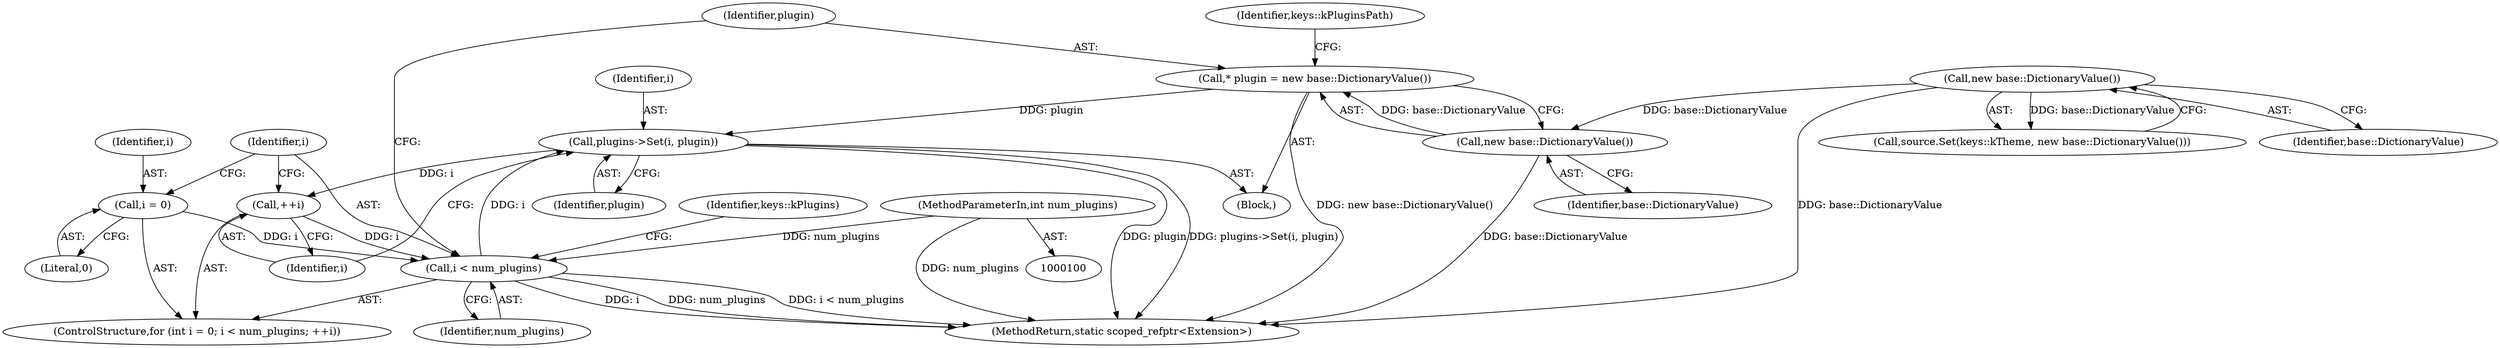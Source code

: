 digraph "0_Chrome_8c95ab0b50f8a257514f9647929267e62b1e611d_0@pointer" {
"1000179" [label="(Call,plugins->Set(i, plugin))"];
"1000165" [label="(Call,i < num_plugins)"];
"1000168" [label="(Call,++i)"];
"1000179" [label="(Call,plugins->Set(i, plugin))"];
"1000172" [label="(Call,* plugin = new base::DictionaryValue())"];
"1000174" [label="(Call,new base::DictionaryValue())"];
"1000129" [label="(Call,new base::DictionaryValue())"];
"1000162" [label="(Call,i = 0)"];
"1000105" [label="(MethodParameterIn,int num_plugins)"];
"1000160" [label="(ControlStructure,for (int i = 0; i < num_plugins; ++i))"];
"1000166" [label="(Identifier,i)"];
"1000129" [label="(Call,new base::DictionaryValue())"];
"1000163" [label="(Identifier,i)"];
"1000175" [label="(Identifier,base::DictionaryValue)"];
"1000127" [label="(Call,source.Set(keys::kTheme, new base::DictionaryValue()))"];
"1000162" [label="(Call,i = 0)"];
"1000177" [label="(Identifier,keys::kPluginsPath)"];
"1000130" [label="(Identifier,base::DictionaryValue)"];
"1000169" [label="(Identifier,i)"];
"1000179" [label="(Call,plugins->Set(i, plugin))"];
"1000203" [label="(MethodReturn,static scoped_refptr<Extension>)"];
"1000170" [label="(Block,)"];
"1000165" [label="(Call,i < num_plugins)"];
"1000168" [label="(Call,++i)"];
"1000181" [label="(Identifier,plugin)"];
"1000167" [label="(Identifier,num_plugins)"];
"1000174" [label="(Call,new base::DictionaryValue())"];
"1000164" [label="(Literal,0)"];
"1000172" [label="(Call,* plugin = new base::DictionaryValue())"];
"1000173" [label="(Identifier,plugin)"];
"1000180" [label="(Identifier,i)"];
"1000183" [label="(Identifier,keys::kPlugins)"];
"1000105" [label="(MethodParameterIn,int num_plugins)"];
"1000179" -> "1000170"  [label="AST: "];
"1000179" -> "1000181"  [label="CFG: "];
"1000180" -> "1000179"  [label="AST: "];
"1000181" -> "1000179"  [label="AST: "];
"1000169" -> "1000179"  [label="CFG: "];
"1000179" -> "1000203"  [label="DDG: plugin"];
"1000179" -> "1000203"  [label="DDG: plugins->Set(i, plugin)"];
"1000179" -> "1000168"  [label="DDG: i"];
"1000165" -> "1000179"  [label="DDG: i"];
"1000172" -> "1000179"  [label="DDG: plugin"];
"1000165" -> "1000160"  [label="AST: "];
"1000165" -> "1000167"  [label="CFG: "];
"1000166" -> "1000165"  [label="AST: "];
"1000167" -> "1000165"  [label="AST: "];
"1000173" -> "1000165"  [label="CFG: "];
"1000183" -> "1000165"  [label="CFG: "];
"1000165" -> "1000203"  [label="DDG: i"];
"1000165" -> "1000203"  [label="DDG: num_plugins"];
"1000165" -> "1000203"  [label="DDG: i < num_plugins"];
"1000168" -> "1000165"  [label="DDG: i"];
"1000162" -> "1000165"  [label="DDG: i"];
"1000105" -> "1000165"  [label="DDG: num_plugins"];
"1000168" -> "1000160"  [label="AST: "];
"1000168" -> "1000169"  [label="CFG: "];
"1000169" -> "1000168"  [label="AST: "];
"1000166" -> "1000168"  [label="CFG: "];
"1000172" -> "1000170"  [label="AST: "];
"1000172" -> "1000174"  [label="CFG: "];
"1000173" -> "1000172"  [label="AST: "];
"1000174" -> "1000172"  [label="AST: "];
"1000177" -> "1000172"  [label="CFG: "];
"1000172" -> "1000203"  [label="DDG: new base::DictionaryValue()"];
"1000174" -> "1000172"  [label="DDG: base::DictionaryValue"];
"1000174" -> "1000175"  [label="CFG: "];
"1000175" -> "1000174"  [label="AST: "];
"1000174" -> "1000203"  [label="DDG: base::DictionaryValue"];
"1000129" -> "1000174"  [label="DDG: base::DictionaryValue"];
"1000129" -> "1000127"  [label="AST: "];
"1000129" -> "1000130"  [label="CFG: "];
"1000130" -> "1000129"  [label="AST: "];
"1000127" -> "1000129"  [label="CFG: "];
"1000129" -> "1000203"  [label="DDG: base::DictionaryValue"];
"1000129" -> "1000127"  [label="DDG: base::DictionaryValue"];
"1000162" -> "1000160"  [label="AST: "];
"1000162" -> "1000164"  [label="CFG: "];
"1000163" -> "1000162"  [label="AST: "];
"1000164" -> "1000162"  [label="AST: "];
"1000166" -> "1000162"  [label="CFG: "];
"1000105" -> "1000100"  [label="AST: "];
"1000105" -> "1000203"  [label="DDG: num_plugins"];
}
